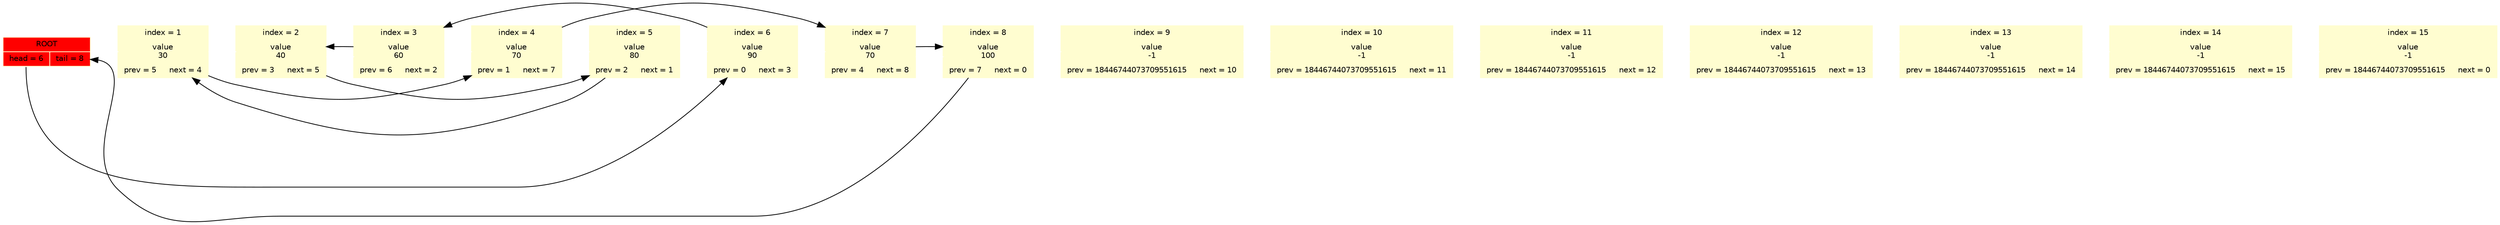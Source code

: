 digraph
{
rankdir = LR;
node [shape = record, color = "#fffdd0", fontname = helvetica, fontsize = 10];
bgcolor = "#ffffff";
ROOT[style = "filled", fillcolor = "#ff0000", label = "ROOT|{<head>head = 6|<tail>tail = 8}"];
NODE_1[style = "filled", fillcolor = "#fffdd0", label = "index = 1|value\n30|{prev = 5|next = 4}"];
NODE_2[style = "filled", fillcolor = "#fffdd0", label = "index = 2|value\n40|{prev = 3|next = 5}"];
NODE_3[style = "filled", fillcolor = "#fffdd0", label = "index = 3|value\n60|{prev = 6|next = 2}"];
NODE_4[style = "filled", fillcolor = "#fffdd0", label = "index = 4|value\n70|{prev = 1|next = 7}"];
NODE_5[style = "filled", fillcolor = "#fffdd0", label = "index = 5|value\n80|{prev = 2|next = 1}"];
NODE_6[style = "filled", fillcolor = "#fffdd0", label = "index = 6|value\n90|{prev = 0|next = 3}"];
NODE_7[style = "filled", fillcolor = "#fffdd0", label = "index = 7|value\n70|{prev = 4|next = 8}"];
NODE_8[style = "filled", fillcolor = "#fffdd0", label = "index = 8|value\n100|{prev = 7|next = 0}"];
NODE_9[style = "filled", fillcolor = "#fffdd0", label = "index = 9|value\n-1|{prev = 18446744073709551615|next = 10}"];
NODE_10[style = "filled", fillcolor = "#fffdd0", label = "index = 10|value\n-1|{prev = 18446744073709551615|next = 11}"];
NODE_11[style = "filled", fillcolor = "#fffdd0", label = "index = 11|value\n-1|{prev = 18446744073709551615|next = 12}"];
NODE_12[style = "filled", fillcolor = "#fffdd0", label = "index = 12|value\n-1|{prev = 18446744073709551615|next = 13}"];
NODE_13[style = "filled", fillcolor = "#fffdd0", label = "index = 13|value\n-1|{prev = 18446744073709551615|next = 14}"];
NODE_14[style = "filled", fillcolor = "#fffdd0", label = "index = 14|value\n-1|{prev = 18446744073709551615|next = 15}"];
NODE_15[style = "filled", fillcolor = "#fffdd0", label = "index = 15|value\n-1|{prev = 18446744073709551615|next = 0}"];
ROOT->NODE_1->NODE_2->NODE_3->NODE_4->NODE_5->NODE_6->NODE_7->NODE_8->NODE_9->NODE_10->NODE_11->NODE_12->NODE_13->NODE_14->NODE_15 [weight = 100000, color = "#ffffff"];
ROOT:head->NODE_6->NODE_3->NODE_2->NODE_5->NODE_1->NODE_4->NODE_7->NODE_8->ROOT:tail;
}
